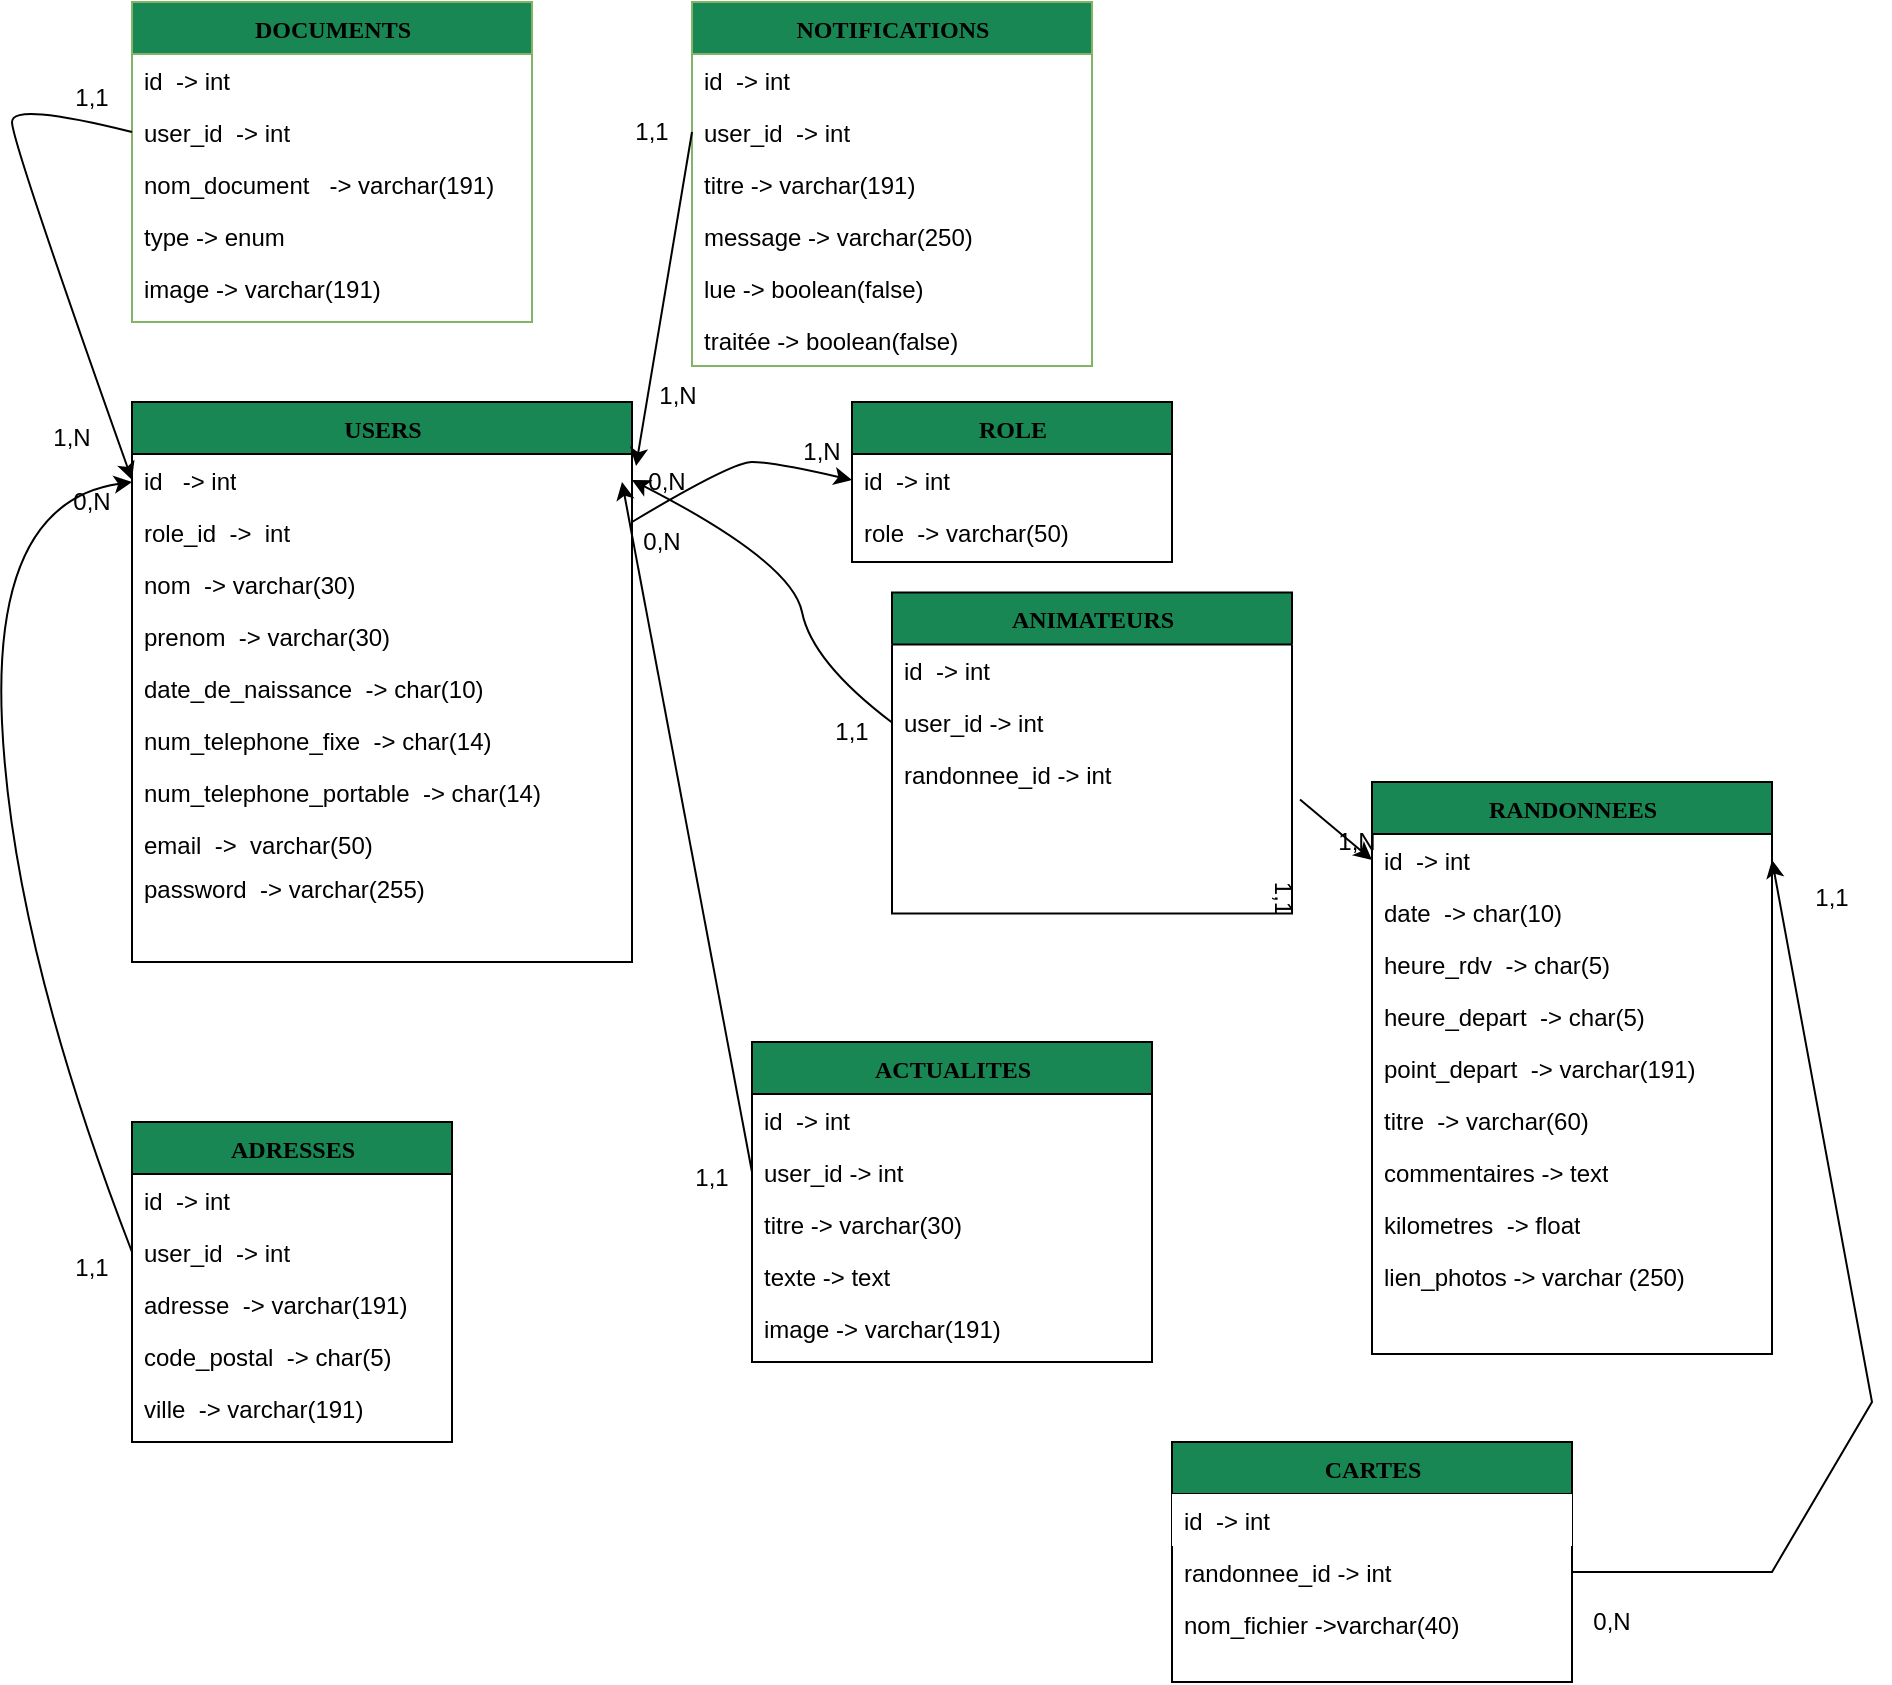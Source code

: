 <mxfile version="20.3.0" type="device"><diagram id="Sq3jGBlH7xQUIVcDaIjY" name="Page-1"><mxGraphModel dx="1108" dy="1722" grid="1" gridSize="10" guides="1" tooltips="1" connect="1" arrows="1" fold="1" page="1" pageScale="1" pageWidth="827" pageHeight="1169" math="0" shadow="0"><root><mxCell id="0"/><mxCell id="1" parent="0"/><mxCell id="ZW3zDavhoArbUAcdG-mF-1" value="USERS" style="swimlane;html=1;fontStyle=1;align=center;verticalAlign=top;childLayout=stackLayout;horizontal=1;startSize=26;horizontalStack=0;resizeParent=1;resizeLast=0;collapsible=1;marginBottom=0;swimlaneFillColor=#ffffff;rounded=0;shadow=0;comic=0;labelBackgroundColor=none;strokeWidth=1;fillColor=#198754;fontFamily=Verdana;fontSize=12" parent="1" vertex="1"><mxGeometry x="80" y="120" width="250" height="280" as="geometry"/></mxCell><mxCell id="ZW3zDavhoArbUAcdG-mF-2" value="id&amp;nbsp; &amp;nbsp;-&amp;gt; int" style="text;html=1;strokeColor=none;fillColor=none;align=left;verticalAlign=top;spacingLeft=4;spacingRight=4;whiteSpace=wrap;overflow=hidden;rotatable=0;points=[[0,0.5],[1,0.5]];portConstraint=eastwest;" parent="ZW3zDavhoArbUAcdG-mF-1" vertex="1"><mxGeometry y="26" width="250" height="26" as="geometry"/></mxCell><mxCell id="ZW3zDavhoArbUAcdG-mF-3" value="role_id&amp;nbsp; -&amp;gt;&amp;nbsp; int" style="text;html=1;strokeColor=none;fillColor=none;align=left;verticalAlign=top;spacingLeft=4;spacingRight=4;whiteSpace=wrap;overflow=hidden;rotatable=0;points=[[0,0.5],[1,0.5]];portConstraint=eastwest;" parent="ZW3zDavhoArbUAcdG-mF-1" vertex="1"><mxGeometry y="52" width="250" height="26" as="geometry"/></mxCell><mxCell id="ZW3zDavhoArbUAcdG-mF-4" value="nom&amp;nbsp; -&amp;gt; varchar(30)" style="text;html=1;strokeColor=none;fillColor=none;align=left;verticalAlign=top;spacingLeft=4;spacingRight=4;whiteSpace=wrap;overflow=hidden;rotatable=0;points=[[0,0.5],[1,0.5]];portConstraint=eastwest;" parent="ZW3zDavhoArbUAcdG-mF-1" vertex="1"><mxGeometry y="78" width="250" height="26" as="geometry"/></mxCell><mxCell id="ZW3zDavhoArbUAcdG-mF-5" value="prenom&amp;nbsp; -&amp;gt; varchar(30)" style="text;html=1;strokeColor=none;fillColor=none;align=left;verticalAlign=top;spacingLeft=4;spacingRight=4;whiteSpace=wrap;overflow=hidden;rotatable=0;points=[[0,0.5],[1,0.5]];portConstraint=eastwest;" parent="ZW3zDavhoArbUAcdG-mF-1" vertex="1"><mxGeometry y="104" width="250" height="26" as="geometry"/></mxCell><mxCell id="ZW3zDavhoArbUAcdG-mF-6" value="date_de_naissance&amp;nbsp; -&amp;gt; char(10)" style="text;html=1;strokeColor=none;fillColor=none;align=left;verticalAlign=top;spacingLeft=4;spacingRight=4;whiteSpace=wrap;overflow=hidden;rotatable=0;points=[[0,0.5],[1,0.5]];portConstraint=eastwest;" parent="ZW3zDavhoArbUAcdG-mF-1" vertex="1"><mxGeometry y="130" width="250" height="26" as="geometry"/></mxCell><mxCell id="ZW3zDavhoArbUAcdG-mF-7" value="num_telephone_fixe&amp;nbsp; -&amp;gt; char(14)" style="text;html=1;strokeColor=none;fillColor=none;align=left;verticalAlign=top;spacingLeft=4;spacingRight=4;whiteSpace=wrap;overflow=hidden;rotatable=0;points=[[0,0.5],[1,0.5]];portConstraint=eastwest;" parent="ZW3zDavhoArbUAcdG-mF-1" vertex="1"><mxGeometry y="156" width="250" height="26" as="geometry"/></mxCell><mxCell id="ZW3zDavhoArbUAcdG-mF-8" value="num_telephone_portable&amp;nbsp; -&amp;gt; char(14)" style="text;html=1;strokeColor=none;fillColor=none;align=left;verticalAlign=top;spacingLeft=4;spacingRight=4;whiteSpace=wrap;overflow=hidden;rotatable=0;points=[[0,0.5],[1,0.5]];portConstraint=eastwest;" parent="ZW3zDavhoArbUAcdG-mF-1" vertex="1"><mxGeometry y="182" width="250" height="26" as="geometry"/></mxCell><mxCell id="ZW3zDavhoArbUAcdG-mF-9" value="email&amp;nbsp; -&amp;gt;&amp;nbsp; varchar(50)" style="text;html=1;strokeColor=none;fillColor=none;align=left;verticalAlign=top;spacingLeft=4;spacingRight=4;whiteSpace=wrap;overflow=hidden;rotatable=0;points=[[0,0.5],[1,0.5]];portConstraint=eastwest;" parent="ZW3zDavhoArbUAcdG-mF-1" vertex="1"><mxGeometry y="208" width="250" height="22" as="geometry"/></mxCell><mxCell id="ZW3zDavhoArbUAcdG-mF-10" value="password&amp;nbsp; -&amp;gt; varchar(255)" style="text;html=1;strokeColor=none;fillColor=none;align=left;verticalAlign=top;spacingLeft=4;spacingRight=4;whiteSpace=wrap;overflow=hidden;rotatable=0;points=[[0,0.5],[1,0.5]];portConstraint=eastwest;" parent="ZW3zDavhoArbUAcdG-mF-1" vertex="1"><mxGeometry y="230" width="250" height="26" as="geometry"/></mxCell><mxCell id="ZW3zDavhoArbUAcdG-mF-11" value="ROLE" style="swimlane;html=1;fontStyle=1;align=center;verticalAlign=top;childLayout=stackLayout;horizontal=1;startSize=26;horizontalStack=0;resizeParent=1;resizeLast=0;collapsible=1;marginBottom=0;swimlaneFillColor=#ffffff;rounded=0;shadow=0;comic=0;labelBackgroundColor=none;strokeWidth=1;fillColor=#198754;fontFamily=Verdana;fontSize=12" parent="1" vertex="1"><mxGeometry x="440" y="120" width="160" height="80" as="geometry"/></mxCell><mxCell id="ZW3zDavhoArbUAcdG-mF-12" value="id&amp;nbsp; -&amp;gt; int" style="text;html=1;strokeColor=none;fillColor=none;align=left;verticalAlign=top;spacingLeft=4;spacingRight=4;whiteSpace=wrap;overflow=hidden;rotatable=0;points=[[0,0.5],[1,0.5]];portConstraint=eastwest;" parent="ZW3zDavhoArbUAcdG-mF-11" vertex="1"><mxGeometry y="26" width="160" height="26" as="geometry"/></mxCell><mxCell id="ZW3zDavhoArbUAcdG-mF-13" value="role&amp;nbsp; -&amp;gt; varchar(50)" style="text;html=1;strokeColor=none;fillColor=none;align=left;verticalAlign=top;spacingLeft=4;spacingRight=4;whiteSpace=wrap;overflow=hidden;rotatable=0;points=[[0,0.5],[1,0.5]];portConstraint=eastwest;" parent="ZW3zDavhoArbUAcdG-mF-11" vertex="1"><mxGeometry y="52" width="160" height="26" as="geometry"/></mxCell><mxCell id="ZW3zDavhoArbUAcdG-mF-14" value="RANDONNEES" style="swimlane;html=1;fontStyle=1;align=center;verticalAlign=top;childLayout=stackLayout;horizontal=1;startSize=26;horizontalStack=0;resizeParent=1;resizeLast=0;collapsible=1;marginBottom=0;swimlaneFillColor=#ffffff;rounded=0;shadow=0;comic=0;labelBackgroundColor=none;strokeWidth=1;fillColor=#198754;fontFamily=Verdana;fontSize=12" parent="1" vertex="1"><mxGeometry x="700" y="310" width="200" height="286" as="geometry"/></mxCell><mxCell id="ZW3zDavhoArbUAcdG-mF-15" value="id&amp;nbsp; -&amp;gt; int" style="text;html=1;strokeColor=none;fillColor=none;align=left;verticalAlign=top;spacingLeft=4;spacingRight=4;whiteSpace=wrap;overflow=hidden;rotatable=0;points=[[0,0.5],[1,0.5]];portConstraint=eastwest;" parent="ZW3zDavhoArbUAcdG-mF-14" vertex="1"><mxGeometry y="26" width="200" height="26" as="geometry"/></mxCell><mxCell id="ZW3zDavhoArbUAcdG-mF-16" value="date&amp;nbsp; -&amp;gt; char(10)" style="text;html=1;strokeColor=none;fillColor=none;align=left;verticalAlign=top;spacingLeft=4;spacingRight=4;whiteSpace=wrap;overflow=hidden;rotatable=0;points=[[0,0.5],[1,0.5]];portConstraint=eastwest;" parent="ZW3zDavhoArbUAcdG-mF-14" vertex="1"><mxGeometry y="52" width="200" height="26" as="geometry"/></mxCell><mxCell id="ZW3zDavhoArbUAcdG-mF-17" value="heure_rdv&amp;nbsp; -&amp;gt; char(5)" style="text;html=1;strokeColor=none;fillColor=none;align=left;verticalAlign=top;spacingLeft=4;spacingRight=4;whiteSpace=wrap;overflow=hidden;rotatable=0;points=[[0,0.5],[1,0.5]];portConstraint=eastwest;" parent="ZW3zDavhoArbUAcdG-mF-14" vertex="1"><mxGeometry y="78" width="200" height="26" as="geometry"/></mxCell><mxCell id="ZW3zDavhoArbUAcdG-mF-80" value="heure_depart&amp;nbsp; -&amp;gt; char(5)" style="text;html=1;strokeColor=none;fillColor=none;align=left;verticalAlign=top;spacingLeft=4;spacingRight=4;whiteSpace=wrap;overflow=hidden;rotatable=0;points=[[0,0.5],[1,0.5]];portConstraint=eastwest;" parent="ZW3zDavhoArbUAcdG-mF-14" vertex="1"><mxGeometry y="104" width="200" height="26" as="geometry"/></mxCell><mxCell id="ZW3zDavhoArbUAcdG-mF-18" value="point_depart&amp;nbsp; -&amp;gt; varchar(191)" style="text;html=1;strokeColor=none;fillColor=none;align=left;verticalAlign=top;spacingLeft=4;spacingRight=4;whiteSpace=wrap;overflow=hidden;rotatable=0;points=[[0,0.5],[1,0.5]];portConstraint=eastwest;" parent="ZW3zDavhoArbUAcdG-mF-14" vertex="1"><mxGeometry y="130" width="200" height="26" as="geometry"/></mxCell><mxCell id="ZW3zDavhoArbUAcdG-mF-19" value="titre&amp;nbsp; -&amp;gt; varchar(60)" style="text;html=1;strokeColor=none;fillColor=none;align=left;verticalAlign=top;spacingLeft=4;spacingRight=4;whiteSpace=wrap;overflow=hidden;rotatable=0;points=[[0,0.5],[1,0.5]];portConstraint=eastwest;" parent="ZW3zDavhoArbUAcdG-mF-14" vertex="1"><mxGeometry y="156" width="200" height="26" as="geometry"/></mxCell><mxCell id="ZW3zDavhoArbUAcdG-mF-79" value="commentaires -&amp;gt; text" style="text;html=1;strokeColor=none;fillColor=none;align=left;verticalAlign=top;spacingLeft=4;spacingRight=4;whiteSpace=wrap;overflow=hidden;rotatable=0;points=[[0,0.5],[1,0.5]];portConstraint=eastwest;" parent="ZW3zDavhoArbUAcdG-mF-14" vertex="1"><mxGeometry y="182" width="200" height="26" as="geometry"/></mxCell><mxCell id="ZW3zDavhoArbUAcdG-mF-20" value="kilometres&amp;nbsp; -&amp;gt; float" style="text;html=1;strokeColor=none;fillColor=none;align=left;verticalAlign=top;spacingLeft=4;spacingRight=4;whiteSpace=wrap;overflow=hidden;rotatable=0;points=[[0,0.5],[1,0.5]];portConstraint=eastwest;" parent="ZW3zDavhoArbUAcdG-mF-14" vertex="1"><mxGeometry y="208" width="200" height="26" as="geometry"/></mxCell><mxCell id="ZW3zDavhoArbUAcdG-mF-61" value="lien_photos -&amp;gt; varchar (250)" style="text;html=1;strokeColor=none;fillColor=none;align=left;verticalAlign=top;spacingLeft=4;spacingRight=4;whiteSpace=wrap;overflow=hidden;rotatable=0;points=[[0,0.5],[1,0.5]];portConstraint=eastwest;" parent="ZW3zDavhoArbUAcdG-mF-14" vertex="1"><mxGeometry y="234" width="200" height="26" as="geometry"/></mxCell><mxCell id="ZW3zDavhoArbUAcdG-mF-22" value="ADRESSES" style="swimlane;html=1;fontStyle=1;align=center;verticalAlign=top;childLayout=stackLayout;horizontal=1;startSize=26;horizontalStack=0;resizeParent=1;resizeLast=0;collapsible=1;marginBottom=0;swimlaneFillColor=#ffffff;rounded=0;shadow=0;comic=0;labelBackgroundColor=none;strokeWidth=1;fillColor=#198754;fontFamily=Verdana;fontSize=12" parent="1" vertex="1"><mxGeometry x="80" y="480" width="160" height="160" as="geometry"/></mxCell><mxCell id="ZW3zDavhoArbUAcdG-mF-23" value="id&amp;nbsp; -&amp;gt; int" style="text;html=1;strokeColor=none;fillColor=none;align=left;verticalAlign=top;spacingLeft=4;spacingRight=4;whiteSpace=wrap;overflow=hidden;rotatable=0;points=[[0,0.5],[1,0.5]];portConstraint=eastwest;" parent="ZW3zDavhoArbUAcdG-mF-22" vertex="1"><mxGeometry y="26" width="160" height="26" as="geometry"/></mxCell><mxCell id="ZW3zDavhoArbUAcdG-mF-24" value="user_id&amp;nbsp; -&amp;gt; int" style="text;html=1;strokeColor=none;fillColor=none;align=left;verticalAlign=top;spacingLeft=4;spacingRight=4;whiteSpace=wrap;overflow=hidden;rotatable=0;points=[[0,0.5],[1,0.5]];portConstraint=eastwest;" parent="ZW3zDavhoArbUAcdG-mF-22" vertex="1"><mxGeometry y="52" width="160" height="26" as="geometry"/></mxCell><mxCell id="ZW3zDavhoArbUAcdG-mF-25" value="adresse&amp;nbsp; -&amp;gt; varchar(191)" style="text;html=1;strokeColor=none;fillColor=none;align=left;verticalAlign=top;spacingLeft=4;spacingRight=4;whiteSpace=wrap;overflow=hidden;rotatable=0;points=[[0,0.5],[1,0.5]];portConstraint=eastwest;" parent="ZW3zDavhoArbUAcdG-mF-22" vertex="1"><mxGeometry y="78" width="160" height="26" as="geometry"/></mxCell><mxCell id="ZW3zDavhoArbUAcdG-mF-26" value="code_postal&amp;nbsp; -&amp;gt; char(5)" style="text;html=1;strokeColor=none;fillColor=none;align=left;verticalAlign=top;spacingLeft=4;spacingRight=4;whiteSpace=wrap;overflow=hidden;rotatable=0;points=[[0,0.5],[1,0.5]];portConstraint=eastwest;" parent="ZW3zDavhoArbUAcdG-mF-22" vertex="1"><mxGeometry y="104" width="160" height="26" as="geometry"/></mxCell><mxCell id="ZW3zDavhoArbUAcdG-mF-27" value="ville&amp;nbsp; -&amp;gt; varchar(191)" style="text;html=1;strokeColor=none;fillColor=none;align=left;verticalAlign=top;spacingLeft=4;spacingRight=4;whiteSpace=wrap;overflow=hidden;rotatable=0;points=[[0,0.5],[1,0.5]];portConstraint=eastwest;" parent="ZW3zDavhoArbUAcdG-mF-22" vertex="1"><mxGeometry y="130" width="160" height="26" as="geometry"/></mxCell><mxCell id="ZW3zDavhoArbUAcdG-mF-28" value="DOCUMENTS" style="swimlane;html=1;fontStyle=1;align=center;verticalAlign=top;childLayout=stackLayout;horizontal=1;startSize=26;horizontalStack=0;resizeParent=1;resizeLast=0;collapsible=1;marginBottom=0;swimlaneFillColor=#ffffff;rounded=0;shadow=0;comic=0;labelBackgroundColor=none;strokeWidth=1;fillColor=#198754;fontFamily=Verdana;fontSize=12;strokeColor=#82b366;" parent="1" vertex="1"><mxGeometry x="80" y="-80" width="200" height="160" as="geometry"/></mxCell><mxCell id="ZW3zDavhoArbUAcdG-mF-29" value="id&amp;nbsp; -&amp;gt; int" style="text;html=1;strokeColor=none;fillColor=none;align=left;verticalAlign=top;spacingLeft=4;spacingRight=4;whiteSpace=wrap;overflow=hidden;rotatable=0;points=[[0,0.5],[1,0.5]];portConstraint=eastwest;" parent="ZW3zDavhoArbUAcdG-mF-28" vertex="1"><mxGeometry y="26" width="200" height="26" as="geometry"/></mxCell><mxCell id="ZW3zDavhoArbUAcdG-mF-46" value="user_id&amp;nbsp; -&amp;gt; int" style="text;html=1;strokeColor=none;fillColor=none;align=left;verticalAlign=top;spacingLeft=4;spacingRight=4;whiteSpace=wrap;overflow=hidden;rotatable=0;points=[[0,0.5],[1,0.5]];portConstraint=eastwest;" parent="ZW3zDavhoArbUAcdG-mF-28" vertex="1"><mxGeometry y="52" width="200" height="26" as="geometry"/></mxCell><mxCell id="ZW3zDavhoArbUAcdG-mF-30" value="nom_document&amp;nbsp; &amp;nbsp;-&amp;gt; varchar(191)" style="text;html=1;strokeColor=none;fillColor=none;align=left;verticalAlign=top;spacingLeft=4;spacingRight=4;whiteSpace=wrap;overflow=hidden;rotatable=0;points=[[0,0.5],[1,0.5]];portConstraint=eastwest;" parent="ZW3zDavhoArbUAcdG-mF-28" vertex="1"><mxGeometry y="78" width="200" height="26" as="geometry"/></mxCell><mxCell id="ZW3zDavhoArbUAcdG-mF-78" value="type -&amp;gt; enum" style="text;html=1;strokeColor=none;fillColor=none;align=left;verticalAlign=top;spacingLeft=4;spacingRight=4;whiteSpace=wrap;overflow=hidden;rotatable=0;points=[[0,0.5],[1,0.5]];portConstraint=eastwest;" parent="ZW3zDavhoArbUAcdG-mF-28" vertex="1"><mxGeometry y="104" width="200" height="26" as="geometry"/></mxCell><mxCell id="loCQqnJOKVA6JuoouoDc-1" value="image -&amp;gt; varchar(191)" style="text;html=1;strokeColor=none;fillColor=none;align=left;verticalAlign=top;spacingLeft=4;spacingRight=4;whiteSpace=wrap;overflow=hidden;rotatable=0;points=[[0,0.5],[1,0.5]];portConstraint=eastwest;" parent="ZW3zDavhoArbUAcdG-mF-28" vertex="1"><mxGeometry y="130" width="200" height="26" as="geometry"/></mxCell><mxCell id="ZW3zDavhoArbUAcdG-mF-32" value="" style="curved=1;endArrow=classic;html=1;rounded=0;entryX=0;entryY=0.5;entryDx=0;entryDy=0;" parent="1" target="ZW3zDavhoArbUAcdG-mF-12" edge="1"><mxGeometry width="50" height="50" relative="1" as="geometry"><mxPoint x="330" y="180" as="sourcePoint"/><mxPoint x="390" y="110" as="targetPoint"/><Array as="points"><mxPoint x="380" y="150"/><mxPoint x="400" y="150"/></Array></mxGeometry></mxCell><mxCell id="ZW3zDavhoArbUAcdG-mF-33" value="" style="curved=1;endArrow=classic;html=1;rounded=0;exitX=0;exitY=0.5;exitDx=0;exitDy=0;entryX=1;entryY=0;entryDx=0;entryDy=0;" parent="1" source="ZW3zDavhoArbUAcdG-mF-24" target="ZW3zDavhoArbUAcdG-mF-35" edge="1"><mxGeometry width="50" height="50" relative="1" as="geometry"><mxPoint x="10" y="530" as="sourcePoint"/><mxPoint x="60" y="190" as="targetPoint"/><Array as="points"><mxPoint x="20" y="390"/><mxPoint x="10" y="170"/></Array></mxGeometry></mxCell><mxCell id="ZW3zDavhoArbUAcdG-mF-34" value="1,1" style="text;html=1;strokeColor=none;fillColor=none;align=center;verticalAlign=middle;whiteSpace=wrap;rounded=0;" parent="1" vertex="1"><mxGeometry x="40" y="545" width="40" height="15" as="geometry"/></mxCell><mxCell id="ZW3zDavhoArbUAcdG-mF-35" value="0,N" style="text;html=1;strokeColor=none;fillColor=none;align=center;verticalAlign=middle;whiteSpace=wrap;rounded=0;" parent="1" vertex="1"><mxGeometry x="40" y="160" width="40" height="20" as="geometry"/></mxCell><mxCell id="ZW3zDavhoArbUAcdG-mF-37" value="1,N" style="text;html=1;strokeColor=none;fillColor=none;align=center;verticalAlign=middle;whiteSpace=wrap;rounded=0;" parent="1" vertex="1"><mxGeometry x="410" y="130" width="30" height="30" as="geometry"/></mxCell><mxCell id="ZW3zDavhoArbUAcdG-mF-38" value="CARTES" style="swimlane;html=1;fontStyle=1;align=center;verticalAlign=top;childLayout=stackLayout;horizontal=1;startSize=26;horizontalStack=0;resizeParent=1;resizeLast=0;collapsible=1;marginBottom=0;swimlaneFillColor=#ffffff;rounded=0;shadow=0;comic=0;labelBackgroundColor=none;strokeWidth=1;fillColor=#198754;fontFamily=Verdana;fontSize=12" parent="1" vertex="1"><mxGeometry x="600" y="640" width="200" height="120" as="geometry"/></mxCell><mxCell id="ZW3zDavhoArbUAcdG-mF-39" value="id&amp;nbsp; -&amp;gt; int" style="text;html=1;strokeColor=none;fillColor=default;align=left;verticalAlign=top;spacingLeft=4;spacingRight=4;whiteSpace=wrap;overflow=hidden;rotatable=0;points=[[0,0.5],[1,0.5]];portConstraint=eastwest;" parent="ZW3zDavhoArbUAcdG-mF-38" vertex="1"><mxGeometry y="26" width="200" height="26" as="geometry"/></mxCell><mxCell id="ZW3zDavhoArbUAcdG-mF-57" value="randonnee_id -&amp;gt; int" style="text;html=1;strokeColor=none;fillColor=none;align=left;verticalAlign=top;spacingLeft=4;spacingRight=4;whiteSpace=wrap;overflow=hidden;rotatable=0;points=[[0,0.5],[1,0.5]];portConstraint=eastwest;" parent="ZW3zDavhoArbUAcdG-mF-38" vertex="1"><mxGeometry y="52" width="200" height="26" as="geometry"/></mxCell><mxCell id="ZW3zDavhoArbUAcdG-mF-56" value="nom_fichier -&amp;gt;varchar(40)" style="text;html=1;strokeColor=none;fillColor=none;align=left;verticalAlign=top;spacingLeft=4;spacingRight=4;whiteSpace=wrap;overflow=hidden;rotatable=0;points=[[0,0.5],[1,0.5]];portConstraint=eastwest;" parent="ZW3zDavhoArbUAcdG-mF-38" vertex="1"><mxGeometry y="78" width="200" height="26" as="geometry"/></mxCell><mxCell id="ZW3zDavhoArbUAcdG-mF-47" value="ACTUALITES" style="swimlane;html=1;fontStyle=1;align=center;verticalAlign=top;childLayout=stackLayout;horizontal=1;startSize=26;horizontalStack=0;resizeParent=1;resizeLast=0;collapsible=1;marginBottom=0;swimlaneFillColor=#ffffff;rounded=0;shadow=0;comic=0;labelBackgroundColor=none;strokeWidth=1;fillColor=#198754;fontFamily=Verdana;fontSize=12" parent="1" vertex="1"><mxGeometry x="390" y="440" width="200" height="160" as="geometry"/></mxCell><mxCell id="ZW3zDavhoArbUAcdG-mF-48" value="id&amp;nbsp; -&amp;gt; int" style="text;html=1;strokeColor=none;fillColor=none;align=left;verticalAlign=top;spacingLeft=4;spacingRight=4;whiteSpace=wrap;overflow=hidden;rotatable=0;points=[[0,0.5],[1,0.5]];portConstraint=eastwest;" parent="ZW3zDavhoArbUAcdG-mF-47" vertex="1"><mxGeometry y="26" width="200" height="26" as="geometry"/></mxCell><mxCell id="946f8M0llrwlPB8R4cLt-1" value="user_id -&amp;gt; int" style="text;html=1;strokeColor=none;fillColor=none;align=left;verticalAlign=top;spacingLeft=4;spacingRight=4;whiteSpace=wrap;overflow=hidden;rotatable=0;points=[[0,0.5],[1,0.5]];portConstraint=eastwest;" vertex="1" parent="ZW3zDavhoArbUAcdG-mF-47"><mxGeometry y="52" width="200" height="26" as="geometry"/></mxCell><mxCell id="ZW3zDavhoArbUAcdG-mF-51" value="titre -&amp;gt; varchar(30)" style="text;html=1;strokeColor=none;fillColor=none;align=left;verticalAlign=top;spacingLeft=4;spacingRight=4;whiteSpace=wrap;overflow=hidden;rotatable=0;points=[[0,0.5],[1,0.5]];portConstraint=eastwest;" parent="ZW3zDavhoArbUAcdG-mF-47" vertex="1"><mxGeometry y="78" width="200" height="26" as="geometry"/></mxCell><mxCell id="ZW3zDavhoArbUAcdG-mF-52" value="texte -&amp;gt; text" style="text;html=1;strokeColor=none;fillColor=none;align=left;verticalAlign=top;spacingLeft=4;spacingRight=4;whiteSpace=wrap;overflow=hidden;rotatable=0;points=[[0,0.5],[1,0.5]];portConstraint=eastwest;" parent="ZW3zDavhoArbUAcdG-mF-47" vertex="1"><mxGeometry y="104" width="200" height="26" as="geometry"/></mxCell><mxCell id="ZW3zDavhoArbUAcdG-mF-55" value="image -&amp;gt; varchar(191)" style="text;html=1;strokeColor=none;fillColor=none;align=left;verticalAlign=top;spacingLeft=4;spacingRight=4;whiteSpace=wrap;overflow=hidden;rotatable=0;points=[[0,0.5],[1,0.5]];portConstraint=eastwest;" parent="ZW3zDavhoArbUAcdG-mF-47" vertex="1"><mxGeometry y="130" width="200" height="26" as="geometry"/></mxCell><mxCell id="ZW3zDavhoArbUAcdG-mF-59" value="" style="curved=1;endArrow=classic;html=1;rounded=0;exitX=0;exitY=0.5;exitDx=0;exitDy=0;entryX=0;entryY=0.5;entryDx=0;entryDy=0;" parent="1" source="ZW3zDavhoArbUAcdG-mF-46" target="ZW3zDavhoArbUAcdG-mF-2" edge="1"><mxGeometry width="50" height="50" relative="1" as="geometry"><mxPoint x="310" y="340" as="sourcePoint"/><mxPoint x="40" y="80" as="targetPoint"/><Array as="points"><mxPoint x="20" y="-30"/><mxPoint x="20" y="-10"/></Array></mxGeometry></mxCell><mxCell id="ZW3zDavhoArbUAcdG-mF-63" value="" style="endArrow=classic;html=1;rounded=0;entryX=1;entryY=0.5;entryDx=0;entryDy=0;" parent="1" target="ZW3zDavhoArbUAcdG-mF-15" edge="1"><mxGeometry width="50" height="50" relative="1" as="geometry"><mxPoint x="800" y="705" as="sourcePoint"/><mxPoint x="670" y="405" as="targetPoint"/><Array as="points"><mxPoint x="900" y="705"/><mxPoint x="950" y="620"/></Array></mxGeometry></mxCell><mxCell id="ZW3zDavhoArbUAcdG-mF-64" value="1,N" style="text;html=1;strokeColor=none;fillColor=none;align=center;verticalAlign=middle;whiteSpace=wrap;rounded=0;" parent="1" vertex="1"><mxGeometry x="30" y="130" width="40" height="15" as="geometry"/></mxCell><mxCell id="ZW3zDavhoArbUAcdG-mF-65" value="1,1" style="text;html=1;strokeColor=none;fillColor=none;align=center;verticalAlign=middle;whiteSpace=wrap;rounded=0;" parent="1" vertex="1"><mxGeometry x="910" y="360.75" width="40" height="15" as="geometry"/></mxCell><mxCell id="ZW3zDavhoArbUAcdG-mF-66" value="0,N" style="text;html=1;strokeColor=none;fillColor=none;align=center;verticalAlign=middle;whiteSpace=wrap;rounded=0;" parent="1" vertex="1"><mxGeometry x="800" y="720" width="40" height="20" as="geometry"/></mxCell><mxCell id="ZW3zDavhoArbUAcdG-mF-69" value="1,1" style="text;html=1;strokeColor=none;fillColor=none;align=center;verticalAlign=middle;whiteSpace=wrap;rounded=0;" parent="1" vertex="1"><mxGeometry x="40" y="-40" width="40" height="15" as="geometry"/></mxCell><mxCell id="ZW3zDavhoArbUAcdG-mF-81" value="ANIMATEURS" style="swimlane;html=1;fontStyle=1;align=center;verticalAlign=top;childLayout=stackLayout;horizontal=1;startSize=26;horizontalStack=0;resizeParent=1;resizeLast=0;collapsible=1;marginBottom=0;swimlaneFillColor=#ffffff;rounded=0;shadow=0;comic=0;labelBackgroundColor=none;strokeWidth=1;fillColor=#198754;fontFamily=Verdana;fontSize=12" parent="1" vertex="1"><mxGeometry x="460" y="215.25" width="200" height="160.5" as="geometry"/></mxCell><mxCell id="ZW3zDavhoArbUAcdG-mF-82" value="id&amp;nbsp; -&amp;gt; int" style="text;html=1;strokeColor=none;fillColor=none;align=left;verticalAlign=top;spacingLeft=4;spacingRight=4;whiteSpace=wrap;overflow=hidden;rotatable=0;points=[[0,0.5],[1,0.5]];portConstraint=eastwest;" parent="ZW3zDavhoArbUAcdG-mF-81" vertex="1"><mxGeometry y="26" width="200" height="26" as="geometry"/></mxCell><mxCell id="ZW3zDavhoArbUAcdG-mF-90" value="user_id -&amp;gt; int" style="text;html=1;strokeColor=none;fillColor=none;align=left;verticalAlign=top;spacingLeft=4;spacingRight=4;whiteSpace=wrap;overflow=hidden;rotatable=0;points=[[0,0.5],[1,0.5]];portConstraint=eastwest;" parent="ZW3zDavhoArbUAcdG-mF-81" vertex="1"><mxGeometry y="52" width="200" height="26" as="geometry"/></mxCell><mxCell id="ZW3zDavhoArbUAcdG-mF-92" value="randonnee_id -&amp;gt; int" style="text;html=1;strokeColor=none;fillColor=none;align=left;verticalAlign=top;spacingLeft=4;spacingRight=4;whiteSpace=wrap;overflow=hidden;rotatable=0;points=[[0,0.5],[1,0.5]];portConstraint=eastwest;" parent="ZW3zDavhoArbUAcdG-mF-81" vertex="1"><mxGeometry y="78" width="200" height="26" as="geometry"/></mxCell><mxCell id="ZW3zDavhoArbUAcdG-mF-94" value="" style="curved=1;endArrow=classic;html=1;rounded=0;exitX=0;exitY=0.5;exitDx=0;exitDy=0;entryX=1;entryY=0.5;entryDx=0;entryDy=0;" parent="1" source="ZW3zDavhoArbUAcdG-mF-90" target="ZW3zDavhoArbUAcdG-mF-2" edge="1"><mxGeometry width="50" height="50" relative="1" as="geometry"><mxPoint x="310" y="510" as="sourcePoint"/><mxPoint x="360" y="460" as="targetPoint"/><Array as="points"><mxPoint x="420" y="250"/><mxPoint x="410" y="200"/></Array></mxGeometry></mxCell><mxCell id="ZW3zDavhoArbUAcdG-mF-95" value="" style="endArrow=classic;html=1;rounded=0;exitX=1.02;exitY=0.981;exitDx=0;exitDy=0;exitPerimeter=0;entryX=0;entryY=0.5;entryDx=0;entryDy=0;" parent="1" source="ZW3zDavhoArbUAcdG-mF-92" target="ZW3zDavhoArbUAcdG-mF-15" edge="1"><mxGeometry width="50" height="50" relative="1" as="geometry"><mxPoint x="310" y="510" as="sourcePoint"/><mxPoint x="360" y="460" as="targetPoint"/></mxGeometry></mxCell><mxCell id="ZW3zDavhoArbUAcdG-mF-96" value="0,N" style="text;html=1;strokeColor=none;fillColor=none;align=center;verticalAlign=middle;whiteSpace=wrap;rounded=0;" parent="1" vertex="1"><mxGeometry x="325" y="150" width="45" height="20" as="geometry"/></mxCell><mxCell id="ZW3zDavhoArbUAcdG-mF-97" value="1,1" style="text;html=1;strokeColor=none;fillColor=none;align=center;verticalAlign=middle;whiteSpace=wrap;rounded=0;" parent="1" vertex="1"><mxGeometry x="410" y="270" width="60" height="30" as="geometry"/></mxCell><mxCell id="ZW3zDavhoArbUAcdG-mF-98" value="1,N" style="text;html=1;strokeColor=none;fillColor=none;align=center;verticalAlign=middle;whiteSpace=wrap;rounded=0;" parent="1" vertex="1"><mxGeometry x="670" y="330" width="45" height="20" as="geometry"/></mxCell><mxCell id="ZW3zDavhoArbUAcdG-mF-99" value="1,1" style="text;html=1;strokeColor=none;fillColor=none;align=center;verticalAlign=middle;whiteSpace=wrap;rounded=0;rotation=90;" parent="1" vertex="1"><mxGeometry x="630" y="350" width="50" height="36.5" as="geometry"/></mxCell><mxCell id="yADGTpzjky0ZfhHlrASO-1" value="NOTIFICATIONS" style="swimlane;html=1;fontStyle=1;align=center;verticalAlign=top;childLayout=stackLayout;horizontal=1;startSize=26;horizontalStack=0;resizeParent=1;resizeLast=0;collapsible=1;marginBottom=0;swimlaneFillColor=#ffffff;rounded=0;shadow=0;comic=0;labelBackgroundColor=none;strokeWidth=1;fillColor=#198754;fontFamily=Verdana;fontSize=12;strokeColor=#82b366;" parent="1" vertex="1"><mxGeometry x="360" y="-80" width="200" height="182" as="geometry"/></mxCell><mxCell id="yADGTpzjky0ZfhHlrASO-2" value="id&amp;nbsp; -&amp;gt; int" style="text;html=1;strokeColor=none;fillColor=none;align=left;verticalAlign=top;spacingLeft=4;spacingRight=4;whiteSpace=wrap;overflow=hidden;rotatable=0;points=[[0,0.5],[1,0.5]];portConstraint=eastwest;" parent="yADGTpzjky0ZfhHlrASO-1" vertex="1"><mxGeometry y="26" width="200" height="26" as="geometry"/></mxCell><mxCell id="yADGTpzjky0ZfhHlrASO-3" value="user_id&amp;nbsp; -&amp;gt; int" style="text;html=1;strokeColor=none;fillColor=none;align=left;verticalAlign=top;spacingLeft=4;spacingRight=4;whiteSpace=wrap;overflow=hidden;rotatable=0;points=[[0,0.5],[1,0.5]];portConstraint=eastwest;" parent="yADGTpzjky0ZfhHlrASO-1" vertex="1"><mxGeometry y="52" width="200" height="26" as="geometry"/></mxCell><mxCell id="yADGTpzjky0ZfhHlrASO-4" value="titre -&amp;gt; varchar(191)" style="text;html=1;strokeColor=none;fillColor=none;align=left;verticalAlign=top;spacingLeft=4;spacingRight=4;whiteSpace=wrap;overflow=hidden;rotatable=0;points=[[0,0.5],[1,0.5]];portConstraint=eastwest;" parent="yADGTpzjky0ZfhHlrASO-1" vertex="1"><mxGeometry y="78" width="200" height="26" as="geometry"/></mxCell><mxCell id="yADGTpzjky0ZfhHlrASO-5" value="message -&amp;gt; varchar(250)&lt;br&gt;" style="text;html=1;strokeColor=none;fillColor=none;align=left;verticalAlign=top;spacingLeft=4;spacingRight=4;whiteSpace=wrap;overflow=hidden;rotatable=0;points=[[0,0.5],[1,0.5]];portConstraint=eastwest;" parent="yADGTpzjky0ZfhHlrASO-1" vertex="1"><mxGeometry y="104" width="200" height="26" as="geometry"/></mxCell><mxCell id="yADGTpzjky0ZfhHlrASO-6" value="lue -&amp;gt; boolean(false)" style="text;html=1;strokeColor=none;fillColor=none;align=left;verticalAlign=top;spacingLeft=4;spacingRight=4;whiteSpace=wrap;overflow=hidden;rotatable=0;points=[[0,0.5],[1,0.5]];portConstraint=eastwest;" parent="yADGTpzjky0ZfhHlrASO-1" vertex="1"><mxGeometry y="130" width="200" height="26" as="geometry"/></mxCell><mxCell id="yADGTpzjky0ZfhHlrASO-7" value="traitée -&amp;gt; boolean(false)" style="text;html=1;strokeColor=none;fillColor=none;align=left;verticalAlign=top;spacingLeft=4;spacingRight=4;whiteSpace=wrap;overflow=hidden;rotatable=0;points=[[0,0.5],[1,0.5]];portConstraint=eastwest;" parent="yADGTpzjky0ZfhHlrASO-1" vertex="1"><mxGeometry y="156" width="200" height="26" as="geometry"/></mxCell><mxCell id="yADGTpzjky0ZfhHlrASO-9" value="" style="endArrow=classic;html=1;rounded=0;exitX=0;exitY=0.5;exitDx=0;exitDy=0;entryX=1.008;entryY=0.231;entryDx=0;entryDy=0;entryPerimeter=0;" parent="1" source="yADGTpzjky0ZfhHlrASO-3" target="ZW3zDavhoArbUAcdG-mF-2" edge="1"><mxGeometry width="50" height="50" relative="1" as="geometry"><mxPoint x="440" y="60" as="sourcePoint"/><mxPoint x="490" y="10" as="targetPoint"/></mxGeometry></mxCell><mxCell id="Pvk69A8nVVAdaQW1At2w-1" value="1,1" style="text;html=1;strokeColor=none;fillColor=none;align=center;verticalAlign=middle;whiteSpace=wrap;rounded=0;" parent="1" vertex="1"><mxGeometry x="310" y="-30" width="60" height="30" as="geometry"/></mxCell><mxCell id="Pvk69A8nVVAdaQW1At2w-2" value="1,N" style="text;html=1;strokeColor=none;fillColor=none;align=center;verticalAlign=middle;whiteSpace=wrap;rounded=0;" parent="1" vertex="1"><mxGeometry x="322.5" y="102" width="60" height="30" as="geometry"/></mxCell><mxCell id="946f8M0llrwlPB8R4cLt-2" value="" style="endArrow=classic;html=1;rounded=0;exitX=0;exitY=0.5;exitDx=0;exitDy=0;entryX=0;entryY=0.5;entryDx=0;entryDy=0;" edge="1" parent="1" source="946f8M0llrwlPB8R4cLt-1" target="ZW3zDavhoArbUAcdG-mF-96"><mxGeometry width="50" height="50" relative="1" as="geometry"><mxPoint x="420" y="390" as="sourcePoint"/><mxPoint x="320" y="490" as="targetPoint"/></mxGeometry></mxCell><mxCell id="946f8M0llrwlPB8R4cLt-3" value="1,1" style="text;html=1;strokeColor=none;fillColor=none;align=center;verticalAlign=middle;whiteSpace=wrap;rounded=0;" vertex="1" parent="1"><mxGeometry x="350" y="500" width="40" height="15" as="geometry"/></mxCell><mxCell id="946f8M0llrwlPB8R4cLt-4" value="0,N" style="text;html=1;strokeColor=none;fillColor=none;align=center;verticalAlign=middle;whiteSpace=wrap;rounded=0;" vertex="1" parent="1"><mxGeometry x="325" y="180" width="40" height="20" as="geometry"/></mxCell></root></mxGraphModel></diagram></mxfile>